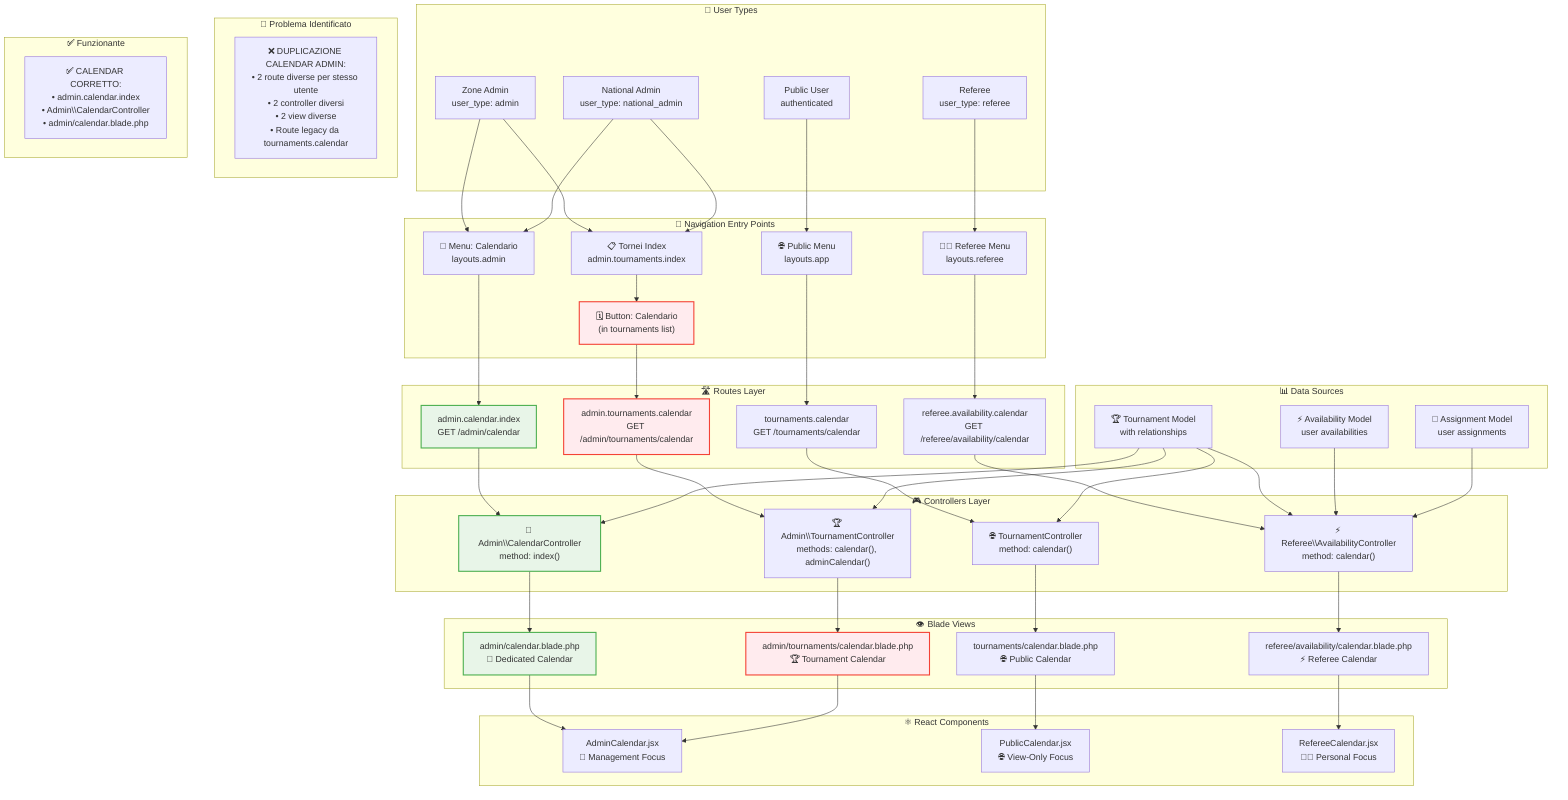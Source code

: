 graph TB
    %% USER TYPES
    subgraph "👥 User Types"
        Admin[Zone Admin<br/>user_type: admin]
        National[National Admin<br/>user_type: national_admin]
        Referee[Referee<br/>user_type: referee]
        Public[Public User<br/>authenticated]
    end

    %% MENU NAVIGATION
    subgraph "🎯 Navigation Entry Points"
        MenuCalendar["📅 Menu: Calendario<br/>layouts.admin"]
        TournamentsList["📋 Tornei Index<br/>admin.tournaments.index"]
        TournamentCalendarBtn["🗓️ Button: Calendario<br/>(in tournaments list)"]
        RefereeMenu["👨‍⚖️ Referee Menu<br/>layouts.referee"]
        PublicMenu["🌐 Public Menu<br/>layouts.app"]
    end

    %% ROUTES LAYER
    subgraph "🛣️ Routes Layer"
        Route1["admin.calendar.index<br/>GET /admin/calendar"]
        Route2["admin.tournaments.calendar<br/>GET /admin/tournaments/calendar"]
        Route3["referee.availability.calendar<br/>GET /referee/availability/calendar"]
        Route4["tournaments.calendar<br/>GET /tournaments/calendar"]
    end

    %% CONTROLLERS LAYER
    subgraph "🎮 Controllers Layer"
        CalendarController["📅 Admin\\CalendarController<br/>method: index()"]
        TournamentController["🏆 Admin\\TournamentController<br/>methods: calendar(), adminCalendar()"]
        AvailabilityController["⚡ Referee\\AvailabilityController<br/>method: calendar()"]
        PublicTournamentController["🌐 TournamentController<br/>method: calendar()"]
    end

    %% VIEWS LAYER
    subgraph "👁️ Blade Views"
        AdminCalendarView["admin/calendar.blade.php<br/>📅 Dedicated Calendar"]
        TournamentCalendarView["admin/tournaments/calendar.blade.php<br/>🏆 Tournament Calendar"]
        RefereeCalendarView["referee/availability/calendar.blade.php<br/>⚡ Referee Calendar"]
        PublicCalendarView["tournaments/calendar.blade.php<br/>🌐 Public Calendar"]
    end

    %% REACT COMPONENTS
    subgraph "⚛️ React Components"
        AdminCalendarJSX["AdminCalendar.jsx<br/>🎯 Management Focus"]
        PublicCalendarJSX["PublicCalendar.jsx<br/>🌐 View-Only Focus"]
        RefereeCalendarJSX["RefereeCalendar.jsx<br/>👨‍⚖️ Personal Focus"]
    end

    %% DATA FLOW
    subgraph "📊 Data Sources"
        TournamentData["🏆 Tournament Model<br/>with relationships"]
        AvailabilityData["⚡ Availability Model<br/>user availabilities"]
        AssignmentData["📝 Assignment Model<br/>user assignments"]
    end

    %% NAVIGATION CONNECTIONS
    MenuCalendar --> Route1
    TournamentsList --> TournamentCalendarBtn
    TournamentCalendarBtn --> Route2
    RefereeMenu --> Route3
    PublicMenu --> Route4

    %% ROUTE TO CONTROLLER CONNECTIONS
    Route1 --> CalendarController
    Route2 --> TournamentController
    Route3 --> AvailabilityController
    Route4 --> PublicTournamentController

    %% CONTROLLER TO VIEW CONNECTIONS
    CalendarController --> AdminCalendarView
    TournamentController --> TournamentCalendarView
    AvailabilityController --> RefereeCalendarView
    PublicTournamentController --> PublicCalendarView

    %% VIEW TO REACT CONNECTIONS
    AdminCalendarView --> AdminCalendarJSX
    TournamentCalendarView --> AdminCalendarJSX
    RefereeCalendarView --> RefereeCalendarJSX
    PublicCalendarView --> PublicCalendarJSX

    %% DATA CONNECTIONS
    TournamentData --> CalendarController
    TournamentData --> TournamentController
    TournamentData --> AvailabilityController
    TournamentData --> PublicTournamentController

    AvailabilityData --> AvailabilityController
    AssignmentData --> AvailabilityController

    %% USER ACCESS
    Admin --> MenuCalendar
    Admin --> TournamentsList
    National --> MenuCalendar
    National --> TournamentsList
    Referee --> RefereeMenu
    Public --> PublicMenu

    %% PROBLEM AREAS (highlighted in red)
    classDef problem fill:#ffebee,stroke:#f44336,stroke-width:2px
    TournamentCalendarBtn:::problem
    Route2:::problem
    TournamentCalendarView:::problem

    %% WORKING AREAS (highlighted in green)
    classDef working fill:#e8f5e8,stroke:#4caf50,stroke-width:2px
    Route1:::working
    CalendarController:::working
    AdminCalendarView:::working

    %% LEGEND
    subgraph "🚨 Problema Identificato"
        ProblemDesc["❌ DUPLICAZIONE CALENDAR ADMIN:<br/>• 2 route diverse per stesso utente<br/>• 2 controller diversi<br/>• 2 view diverse<br/>• Route legacy da tournaments.calendar"]
    end

    subgraph "✅ Funzionante"
        WorkingDesc["✅ CALENDAR CORRETTO:<br/>• admin.calendar.index<br/>• Admin\\CalendarController<br/>• admin/calendar.blade.php"]
    end